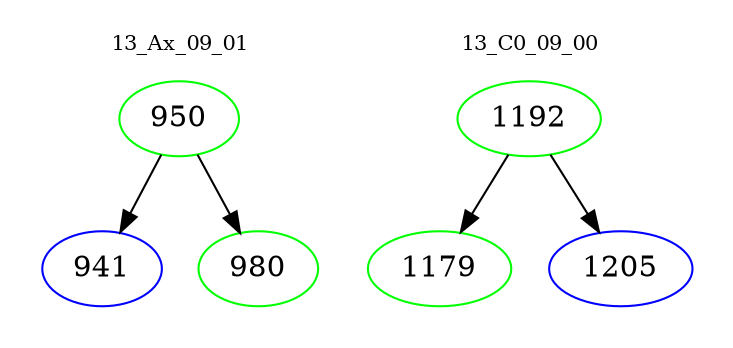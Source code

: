 digraph{
subgraph cluster_0 {
color = white
label = "13_Ax_09_01";
fontsize=10;
T0_950 [label="950", color="green"]
T0_950 -> T0_941 [color="black"]
T0_941 [label="941", color="blue"]
T0_950 -> T0_980 [color="black"]
T0_980 [label="980", color="green"]
}
subgraph cluster_1 {
color = white
label = "13_C0_09_00";
fontsize=10;
T1_1192 [label="1192", color="green"]
T1_1192 -> T1_1179 [color="black"]
T1_1179 [label="1179", color="green"]
T1_1192 -> T1_1205 [color="black"]
T1_1205 [label="1205", color="blue"]
}
}
